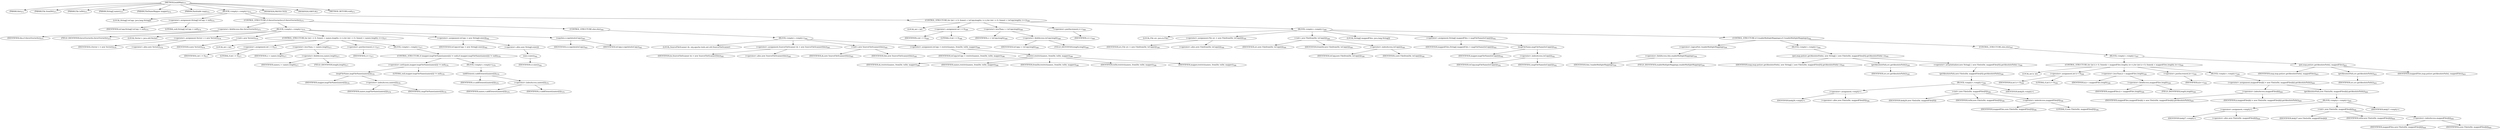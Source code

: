 digraph "buildMap" {  
"1283" [label = <(METHOD,buildMap)<SUB>571</SUB>> ]
"58" [label = <(PARAM,this)<SUB>571</SUB>> ]
"1284" [label = <(PARAM,File fromDir)<SUB>571</SUB>> ]
"1285" [label = <(PARAM,File toDir)<SUB>571</SUB>> ]
"1286" [label = <(PARAM,String[] names)<SUB>571</SUB>> ]
"1287" [label = <(PARAM,FileNameMapper mapper)<SUB>572</SUB>> ]
"1288" [label = <(PARAM,Hashtable map)<SUB>572</SUB>> ]
"1289" [label = <(BLOCK,&lt;empty&gt;,&lt;empty&gt;)<SUB>572</SUB>> ]
"1290" [label = <(LOCAL,String[] toCopy: java.lang.String[])> ]
"1291" [label = <(&lt;operator&gt;.assignment,String[] toCopy = null)<SUB>574</SUB>> ]
"1292" [label = <(IDENTIFIER,toCopy,String[] toCopy = null)<SUB>574</SUB>> ]
"1293" [label = <(LITERAL,null,String[] toCopy = null)<SUB>574</SUB>> ]
"1294" [label = <(CONTROL_STRUCTURE,if (forceOverwrite),if (forceOverwrite))<SUB>575</SUB>> ]
"1295" [label = <(&lt;operator&gt;.fieldAccess,this.forceOverwrite)<SUB>575</SUB>> ]
"1296" [label = <(IDENTIFIER,this,if (forceOverwrite))<SUB>575</SUB>> ]
"1297" [label = <(FIELD_IDENTIFIER,forceOverwrite,forceOverwrite)<SUB>575</SUB>> ]
"1298" [label = <(BLOCK,&lt;empty&gt;,&lt;empty&gt;)<SUB>575</SUB>> ]
"56" [label = <(LOCAL,Vector v: java.util.Vector)> ]
"1299" [label = <(&lt;operator&gt;.assignment,Vector v = new Vector())<SUB>576</SUB>> ]
"1300" [label = <(IDENTIFIER,v,Vector v = new Vector())<SUB>576</SUB>> ]
"1301" [label = <(&lt;operator&gt;.alloc,new Vector())<SUB>576</SUB>> ]
"1302" [label = <(&lt;init&gt;,new Vector())<SUB>576</SUB>> ]
"55" [label = <(IDENTIFIER,v,new Vector())<SUB>576</SUB>> ]
"1303" [label = <(CONTROL_STRUCTURE,for (int i = 0; Some(i &lt; names.length); i++),for (int i = 0; Some(i &lt; names.length); i++))<SUB>577</SUB>> ]
"1304" [label = <(LOCAL,int i: int)> ]
"1305" [label = <(&lt;operator&gt;.assignment,int i = 0)<SUB>577</SUB>> ]
"1306" [label = <(IDENTIFIER,i,int i = 0)<SUB>577</SUB>> ]
"1307" [label = <(LITERAL,0,int i = 0)<SUB>577</SUB>> ]
"1308" [label = <(&lt;operator&gt;.lessThan,i &lt; names.length)<SUB>577</SUB>> ]
"1309" [label = <(IDENTIFIER,i,i &lt; names.length)<SUB>577</SUB>> ]
"1310" [label = <(&lt;operator&gt;.fieldAccess,names.length)<SUB>577</SUB>> ]
"1311" [label = <(IDENTIFIER,names,i &lt; names.length)<SUB>577</SUB>> ]
"1312" [label = <(FIELD_IDENTIFIER,length,length)<SUB>577</SUB>> ]
"1313" [label = <(&lt;operator&gt;.postIncrement,i++)<SUB>577</SUB>> ]
"1314" [label = <(IDENTIFIER,i,i++)<SUB>577</SUB>> ]
"1315" [label = <(BLOCK,&lt;empty&gt;,&lt;empty&gt;)<SUB>577</SUB>> ]
"1316" [label = <(CONTROL_STRUCTURE,if (mapper.mapFileName(names[i]) != null),if (mapper.mapFileName(names[i]) != null))<SUB>578</SUB>> ]
"1317" [label = <(&lt;operator&gt;.notEquals,mapper.mapFileName(names[i]) != null)<SUB>578</SUB>> ]
"1318" [label = <(mapFileName,mapFileName(names[i]))<SUB>578</SUB>> ]
"1319" [label = <(IDENTIFIER,mapper,mapFileName(names[i]))<SUB>578</SUB>> ]
"1320" [label = <(&lt;operator&gt;.indexAccess,names[i])<SUB>578</SUB>> ]
"1321" [label = <(IDENTIFIER,names,mapFileName(names[i]))<SUB>578</SUB>> ]
"1322" [label = <(IDENTIFIER,i,mapFileName(names[i]))<SUB>578</SUB>> ]
"1323" [label = <(LITERAL,null,mapper.mapFileName(names[i]) != null)<SUB>578</SUB>> ]
"1324" [label = <(BLOCK,&lt;empty&gt;,&lt;empty&gt;)<SUB>578</SUB>> ]
"1325" [label = <(addElement,v.addElement(names[i]))<SUB>579</SUB>> ]
"1326" [label = <(IDENTIFIER,v,v.addElement(names[i]))<SUB>579</SUB>> ]
"1327" [label = <(&lt;operator&gt;.indexAccess,names[i])<SUB>579</SUB>> ]
"1328" [label = <(IDENTIFIER,names,v.addElement(names[i]))<SUB>579</SUB>> ]
"1329" [label = <(IDENTIFIER,i,v.addElement(names[i]))<SUB>579</SUB>> ]
"1330" [label = <(&lt;operator&gt;.assignment,toCopy = new String[v.size()])<SUB>582</SUB>> ]
"1331" [label = <(IDENTIFIER,toCopy,toCopy = new String[v.size()])<SUB>582</SUB>> ]
"1332" [label = <(&lt;operator&gt;.alloc,new String[v.size()])> ]
"1333" [label = <(size,v.size())<SUB>582</SUB>> ]
"1334" [label = <(IDENTIFIER,v,v.size())<SUB>582</SUB>> ]
"1335" [label = <(copyInto,v.copyInto(toCopy))<SUB>583</SUB>> ]
"1336" [label = <(IDENTIFIER,v,v.copyInto(toCopy))<SUB>583</SUB>> ]
"1337" [label = <(IDENTIFIER,toCopy,v.copyInto(toCopy))<SUB>583</SUB>> ]
"1338" [label = <(CONTROL_STRUCTURE,else,else)<SUB>584</SUB>> ]
"1339" [label = <(BLOCK,&lt;empty&gt;,&lt;empty&gt;)<SUB>584</SUB>> ]
"60" [label = <(LOCAL,SourceFileScanner ds: org.apache.tools.ant.util.SourceFileScanner)> ]
"1340" [label = <(&lt;operator&gt;.assignment,SourceFileScanner ds = new SourceFileScanner(this))<SUB>585</SUB>> ]
"1341" [label = <(IDENTIFIER,ds,SourceFileScanner ds = new SourceFileScanner(this))<SUB>585</SUB>> ]
"1342" [label = <(&lt;operator&gt;.alloc,new SourceFileScanner(this))<SUB>585</SUB>> ]
"1343" [label = <(&lt;init&gt;,new SourceFileScanner(this))<SUB>585</SUB>> ]
"59" [label = <(IDENTIFIER,ds,new SourceFileScanner(this))<SUB>585</SUB>> ]
"57" [label = <(IDENTIFIER,this,new SourceFileScanner(this))<SUB>585</SUB>> ]
"1344" [label = <(&lt;operator&gt;.assignment,toCopy = restrict(names, fromDir, toDir, mapper))<SUB>586</SUB>> ]
"1345" [label = <(IDENTIFIER,toCopy,toCopy = restrict(names, fromDir, toDir, mapper))<SUB>586</SUB>> ]
"1346" [label = <(restrict,restrict(names, fromDir, toDir, mapper))<SUB>586</SUB>> ]
"1347" [label = <(IDENTIFIER,ds,restrict(names, fromDir, toDir, mapper))<SUB>586</SUB>> ]
"1348" [label = <(IDENTIFIER,names,restrict(names, fromDir, toDir, mapper))<SUB>586</SUB>> ]
"1349" [label = <(IDENTIFIER,fromDir,restrict(names, fromDir, toDir, mapper))<SUB>586</SUB>> ]
"1350" [label = <(IDENTIFIER,toDir,restrict(names, fromDir, toDir, mapper))<SUB>586</SUB>> ]
"1351" [label = <(IDENTIFIER,mapper,restrict(names, fromDir, toDir, mapper))<SUB>586</SUB>> ]
"1352" [label = <(CONTROL_STRUCTURE,for (int i = 0; Some(i &lt; toCopy.length); i++),for (int i = 0; Some(i &lt; toCopy.length); i++))<SUB>589</SUB>> ]
"1353" [label = <(LOCAL,int i: int)> ]
"1354" [label = <(&lt;operator&gt;.assignment,int i = 0)<SUB>589</SUB>> ]
"1355" [label = <(IDENTIFIER,i,int i = 0)<SUB>589</SUB>> ]
"1356" [label = <(LITERAL,0,int i = 0)<SUB>589</SUB>> ]
"1357" [label = <(&lt;operator&gt;.lessThan,i &lt; toCopy.length)<SUB>589</SUB>> ]
"1358" [label = <(IDENTIFIER,i,i &lt; toCopy.length)<SUB>589</SUB>> ]
"1359" [label = <(&lt;operator&gt;.fieldAccess,toCopy.length)<SUB>589</SUB>> ]
"1360" [label = <(IDENTIFIER,toCopy,i &lt; toCopy.length)<SUB>589</SUB>> ]
"1361" [label = <(FIELD_IDENTIFIER,length,length)<SUB>589</SUB>> ]
"1362" [label = <(&lt;operator&gt;.postIncrement,i++)<SUB>589</SUB>> ]
"1363" [label = <(IDENTIFIER,i,i++)<SUB>589</SUB>> ]
"1364" [label = <(BLOCK,&lt;empty&gt;,&lt;empty&gt;)<SUB>589</SUB>> ]
"62" [label = <(LOCAL,File src: java.io.File)> ]
"1365" [label = <(&lt;operator&gt;.assignment,File src = new File(fromDir, toCopy[i]))<SUB>590</SUB>> ]
"1366" [label = <(IDENTIFIER,src,File src = new File(fromDir, toCopy[i]))<SUB>590</SUB>> ]
"1367" [label = <(&lt;operator&gt;.alloc,new File(fromDir, toCopy[i]))<SUB>590</SUB>> ]
"1368" [label = <(&lt;init&gt;,new File(fromDir, toCopy[i]))<SUB>590</SUB>> ]
"61" [label = <(IDENTIFIER,src,new File(fromDir, toCopy[i]))<SUB>590</SUB>> ]
"1369" [label = <(IDENTIFIER,fromDir,new File(fromDir, toCopy[i]))<SUB>590</SUB>> ]
"1370" [label = <(&lt;operator&gt;.indexAccess,toCopy[i])<SUB>590</SUB>> ]
"1371" [label = <(IDENTIFIER,toCopy,new File(fromDir, toCopy[i]))<SUB>590</SUB>> ]
"1372" [label = <(IDENTIFIER,i,new File(fromDir, toCopy[i]))<SUB>590</SUB>> ]
"1373" [label = <(LOCAL,String[] mappedFiles: java.lang.String[])> ]
"1374" [label = <(&lt;operator&gt;.assignment,String[] mappedFiles = mapFileName(toCopy[i]))<SUB>592</SUB>> ]
"1375" [label = <(IDENTIFIER,mappedFiles,String[] mappedFiles = mapFileName(toCopy[i]))<SUB>592</SUB>> ]
"1376" [label = <(mapFileName,mapFileName(toCopy[i]))<SUB>592</SUB>> ]
"1377" [label = <(IDENTIFIER,mapper,mapFileName(toCopy[i]))<SUB>592</SUB>> ]
"1378" [label = <(&lt;operator&gt;.indexAccess,toCopy[i])<SUB>592</SUB>> ]
"1379" [label = <(IDENTIFIER,toCopy,mapFileName(toCopy[i]))<SUB>592</SUB>> ]
"1380" [label = <(IDENTIFIER,i,mapFileName(toCopy[i]))<SUB>592</SUB>> ]
"1381" [label = <(CONTROL_STRUCTURE,if (!enableMultipleMappings),if (!enableMultipleMappings))<SUB>594</SUB>> ]
"1382" [label = <(&lt;operator&gt;.logicalNot,!enableMultipleMappings)<SUB>594</SUB>> ]
"1383" [label = <(&lt;operator&gt;.fieldAccess,this.enableMultipleMappings)<SUB>594</SUB>> ]
"1384" [label = <(IDENTIFIER,this,!enableMultipleMappings)<SUB>594</SUB>> ]
"1385" [label = <(FIELD_IDENTIFIER,enableMultipleMappings,enableMultipleMappings)<SUB>594</SUB>> ]
"1386" [label = <(BLOCK,&lt;empty&gt;,&lt;empty&gt;)<SUB>594</SUB>> ]
"1387" [label = <(put,map.put(src.getAbsolutePath(), new String[] { new File(toDir, mappedFiles[0]).getAbsolutePath() }))<SUB>595</SUB>> ]
"1388" [label = <(IDENTIFIER,map,map.put(src.getAbsolutePath(), new String[] { new File(toDir, mappedFiles[0]).getAbsolutePath() }))<SUB>595</SUB>> ]
"1389" [label = <(getAbsolutePath,src.getAbsolutePath())<SUB>595</SUB>> ]
"1390" [label = <(IDENTIFIER,src,src.getAbsolutePath())<SUB>595</SUB>> ]
"1391" [label = <(&lt;operator&gt;.arrayInitializer,new String[] { new File(toDir, mappedFiles[0]).getAbsolutePath() })<SUB>596</SUB>> ]
"1392" [label = <(getAbsolutePath,new File(toDir, mappedFiles[0]).getAbsolutePath())<SUB>596</SUB>> ]
"1393" [label = <(BLOCK,&lt;empty&gt;,&lt;empty&gt;)<SUB>596</SUB>> ]
"1394" [label = <(&lt;operator&gt;.assignment,&lt;empty&gt;)> ]
"1395" [label = <(IDENTIFIER,$obj26,&lt;empty&gt;)> ]
"1396" [label = <(&lt;operator&gt;.alloc,new File(toDir, mappedFiles[0]))<SUB>596</SUB>> ]
"1397" [label = <(&lt;init&gt;,new File(toDir, mappedFiles[0]))<SUB>596</SUB>> ]
"1398" [label = <(IDENTIFIER,$obj26,new File(toDir, mappedFiles[0]))> ]
"1399" [label = <(IDENTIFIER,toDir,new File(toDir, mappedFiles[0]))<SUB>596</SUB>> ]
"1400" [label = <(&lt;operator&gt;.indexAccess,mappedFiles[0])<SUB>596</SUB>> ]
"1401" [label = <(IDENTIFIER,mappedFiles,new File(toDir, mappedFiles[0]))<SUB>596</SUB>> ]
"1402" [label = <(LITERAL,0,new File(toDir, mappedFiles[0]))<SUB>596</SUB>> ]
"1403" [label = <(IDENTIFIER,$obj26,&lt;empty&gt;)> ]
"1404" [label = <(CONTROL_STRUCTURE,else,else)<SUB>597</SUB>> ]
"1405" [label = <(BLOCK,&lt;empty&gt;,&lt;empty&gt;)<SUB>597</SUB>> ]
"1406" [label = <(CONTROL_STRUCTURE,for (int k = 0; Some(k &lt; mappedFiles.length); k++),for (int k = 0; Some(k &lt; mappedFiles.length); k++))<SUB>599</SUB>> ]
"1407" [label = <(LOCAL,int k: int)> ]
"1408" [label = <(&lt;operator&gt;.assignment,int k = 0)<SUB>599</SUB>> ]
"1409" [label = <(IDENTIFIER,k,int k = 0)<SUB>599</SUB>> ]
"1410" [label = <(LITERAL,0,int k = 0)<SUB>599</SUB>> ]
"1411" [label = <(&lt;operator&gt;.lessThan,k &lt; mappedFiles.length)<SUB>599</SUB>> ]
"1412" [label = <(IDENTIFIER,k,k &lt; mappedFiles.length)<SUB>599</SUB>> ]
"1413" [label = <(&lt;operator&gt;.fieldAccess,mappedFiles.length)<SUB>599</SUB>> ]
"1414" [label = <(IDENTIFIER,mappedFiles,k &lt; mappedFiles.length)<SUB>599</SUB>> ]
"1415" [label = <(FIELD_IDENTIFIER,length,length)<SUB>599</SUB>> ]
"1416" [label = <(&lt;operator&gt;.postIncrement,k++)<SUB>599</SUB>> ]
"1417" [label = <(IDENTIFIER,k,k++)<SUB>599</SUB>> ]
"1418" [label = <(BLOCK,&lt;empty&gt;,&lt;empty&gt;)<SUB>599</SUB>> ]
"1419" [label = <(&lt;operator&gt;.assignment,mappedFiles[k] = new File(toDir, mappedFiles[k]).getAbsolutePath())<SUB>600</SUB>> ]
"1420" [label = <(&lt;operator&gt;.indexAccess,mappedFiles[k])<SUB>600</SUB>> ]
"1421" [label = <(IDENTIFIER,mappedFiles,mappedFiles[k] = new File(toDir, mappedFiles[k]).getAbsolutePath())<SUB>600</SUB>> ]
"1422" [label = <(IDENTIFIER,k,mappedFiles[k] = new File(toDir, mappedFiles[k]).getAbsolutePath())<SUB>600</SUB>> ]
"1423" [label = <(getAbsolutePath,new File(toDir, mappedFiles[k]).getAbsolutePath())<SUB>600</SUB>> ]
"1424" [label = <(BLOCK,&lt;empty&gt;,&lt;empty&gt;)<SUB>600</SUB>> ]
"1425" [label = <(&lt;operator&gt;.assignment,&lt;empty&gt;)> ]
"1426" [label = <(IDENTIFIER,$obj27,&lt;empty&gt;)> ]
"1427" [label = <(&lt;operator&gt;.alloc,new File(toDir, mappedFiles[k]))<SUB>600</SUB>> ]
"1428" [label = <(&lt;init&gt;,new File(toDir, mappedFiles[k]))<SUB>600</SUB>> ]
"1429" [label = <(IDENTIFIER,$obj27,new File(toDir, mappedFiles[k]))> ]
"1430" [label = <(IDENTIFIER,toDir,new File(toDir, mappedFiles[k]))<SUB>600</SUB>> ]
"1431" [label = <(&lt;operator&gt;.indexAccess,mappedFiles[k])<SUB>600</SUB>> ]
"1432" [label = <(IDENTIFIER,mappedFiles,new File(toDir, mappedFiles[k]))<SUB>600</SUB>> ]
"1433" [label = <(IDENTIFIER,k,new File(toDir, mappedFiles[k]))<SUB>600</SUB>> ]
"1434" [label = <(IDENTIFIER,$obj27,&lt;empty&gt;)> ]
"1435" [label = <(put,map.put(src.getAbsolutePath(), mappedFiles))<SUB>603</SUB>> ]
"1436" [label = <(IDENTIFIER,map,map.put(src.getAbsolutePath(), mappedFiles))<SUB>603</SUB>> ]
"1437" [label = <(getAbsolutePath,src.getAbsolutePath())<SUB>603</SUB>> ]
"1438" [label = <(IDENTIFIER,src,src.getAbsolutePath())<SUB>603</SUB>> ]
"1439" [label = <(IDENTIFIER,mappedFiles,map.put(src.getAbsolutePath(), mappedFiles))<SUB>603</SUB>> ]
"1440" [label = <(MODIFIER,PROTECTED)> ]
"1441" [label = <(MODIFIER,VIRTUAL)> ]
"1442" [label = <(METHOD_RETURN,void)<SUB>571</SUB>> ]
  "1283" -> "58" 
  "1283" -> "1284" 
  "1283" -> "1285" 
  "1283" -> "1286" 
  "1283" -> "1287" 
  "1283" -> "1288" 
  "1283" -> "1289" 
  "1283" -> "1440" 
  "1283" -> "1441" 
  "1283" -> "1442" 
  "1289" -> "1290" 
  "1289" -> "1291" 
  "1289" -> "1294" 
  "1289" -> "1352" 
  "1291" -> "1292" 
  "1291" -> "1293" 
  "1294" -> "1295" 
  "1294" -> "1298" 
  "1294" -> "1338" 
  "1295" -> "1296" 
  "1295" -> "1297" 
  "1298" -> "56" 
  "1298" -> "1299" 
  "1298" -> "1302" 
  "1298" -> "1303" 
  "1298" -> "1330" 
  "1298" -> "1335" 
  "1299" -> "1300" 
  "1299" -> "1301" 
  "1302" -> "55" 
  "1303" -> "1304" 
  "1303" -> "1305" 
  "1303" -> "1308" 
  "1303" -> "1313" 
  "1303" -> "1315" 
  "1305" -> "1306" 
  "1305" -> "1307" 
  "1308" -> "1309" 
  "1308" -> "1310" 
  "1310" -> "1311" 
  "1310" -> "1312" 
  "1313" -> "1314" 
  "1315" -> "1316" 
  "1316" -> "1317" 
  "1316" -> "1324" 
  "1317" -> "1318" 
  "1317" -> "1323" 
  "1318" -> "1319" 
  "1318" -> "1320" 
  "1320" -> "1321" 
  "1320" -> "1322" 
  "1324" -> "1325" 
  "1325" -> "1326" 
  "1325" -> "1327" 
  "1327" -> "1328" 
  "1327" -> "1329" 
  "1330" -> "1331" 
  "1330" -> "1332" 
  "1332" -> "1333" 
  "1333" -> "1334" 
  "1335" -> "1336" 
  "1335" -> "1337" 
  "1338" -> "1339" 
  "1339" -> "60" 
  "1339" -> "1340" 
  "1339" -> "1343" 
  "1339" -> "1344" 
  "1340" -> "1341" 
  "1340" -> "1342" 
  "1343" -> "59" 
  "1343" -> "57" 
  "1344" -> "1345" 
  "1344" -> "1346" 
  "1346" -> "1347" 
  "1346" -> "1348" 
  "1346" -> "1349" 
  "1346" -> "1350" 
  "1346" -> "1351" 
  "1352" -> "1353" 
  "1352" -> "1354" 
  "1352" -> "1357" 
  "1352" -> "1362" 
  "1352" -> "1364" 
  "1354" -> "1355" 
  "1354" -> "1356" 
  "1357" -> "1358" 
  "1357" -> "1359" 
  "1359" -> "1360" 
  "1359" -> "1361" 
  "1362" -> "1363" 
  "1364" -> "62" 
  "1364" -> "1365" 
  "1364" -> "1368" 
  "1364" -> "1373" 
  "1364" -> "1374" 
  "1364" -> "1381" 
  "1365" -> "1366" 
  "1365" -> "1367" 
  "1368" -> "61" 
  "1368" -> "1369" 
  "1368" -> "1370" 
  "1370" -> "1371" 
  "1370" -> "1372" 
  "1374" -> "1375" 
  "1374" -> "1376" 
  "1376" -> "1377" 
  "1376" -> "1378" 
  "1378" -> "1379" 
  "1378" -> "1380" 
  "1381" -> "1382" 
  "1381" -> "1386" 
  "1381" -> "1404" 
  "1382" -> "1383" 
  "1383" -> "1384" 
  "1383" -> "1385" 
  "1386" -> "1387" 
  "1387" -> "1388" 
  "1387" -> "1389" 
  "1387" -> "1391" 
  "1389" -> "1390" 
  "1391" -> "1392" 
  "1392" -> "1393" 
  "1393" -> "1394" 
  "1393" -> "1397" 
  "1393" -> "1403" 
  "1394" -> "1395" 
  "1394" -> "1396" 
  "1397" -> "1398" 
  "1397" -> "1399" 
  "1397" -> "1400" 
  "1400" -> "1401" 
  "1400" -> "1402" 
  "1404" -> "1405" 
  "1405" -> "1406" 
  "1405" -> "1435" 
  "1406" -> "1407" 
  "1406" -> "1408" 
  "1406" -> "1411" 
  "1406" -> "1416" 
  "1406" -> "1418" 
  "1408" -> "1409" 
  "1408" -> "1410" 
  "1411" -> "1412" 
  "1411" -> "1413" 
  "1413" -> "1414" 
  "1413" -> "1415" 
  "1416" -> "1417" 
  "1418" -> "1419" 
  "1419" -> "1420" 
  "1419" -> "1423" 
  "1420" -> "1421" 
  "1420" -> "1422" 
  "1423" -> "1424" 
  "1424" -> "1425" 
  "1424" -> "1428" 
  "1424" -> "1434" 
  "1425" -> "1426" 
  "1425" -> "1427" 
  "1428" -> "1429" 
  "1428" -> "1430" 
  "1428" -> "1431" 
  "1431" -> "1432" 
  "1431" -> "1433" 
  "1435" -> "1436" 
  "1435" -> "1437" 
  "1435" -> "1439" 
  "1437" -> "1438" 
}
